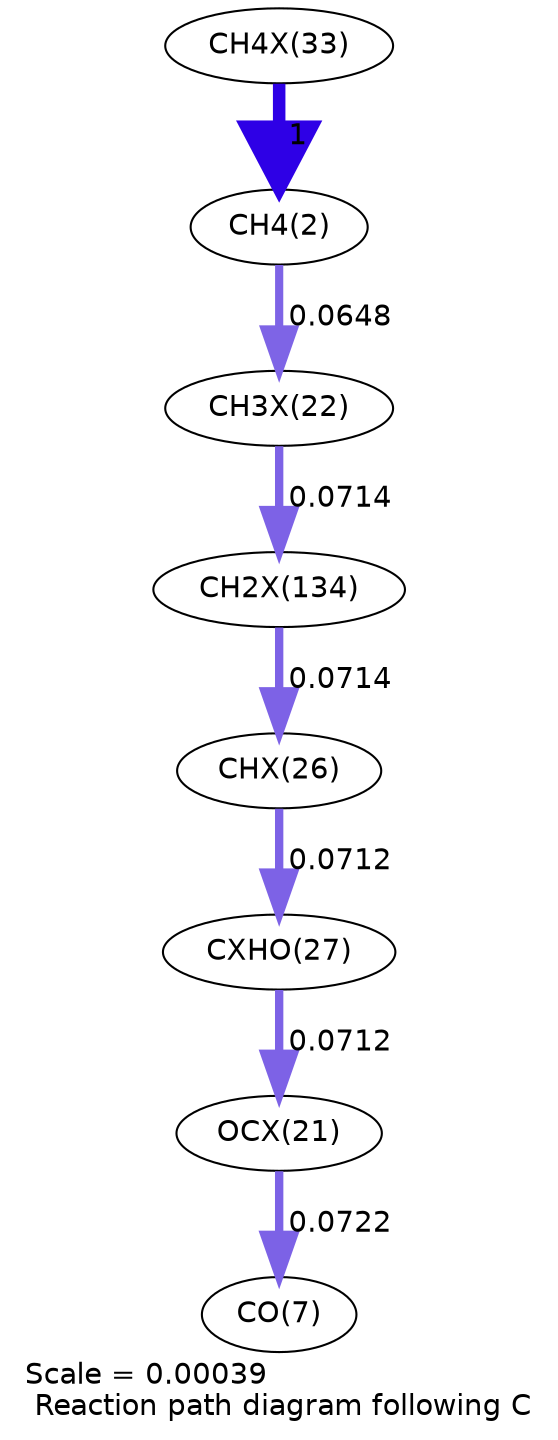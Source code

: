 digraph reaction_paths {
center=1;
s31 -> s4[fontname="Helvetica", penwidth=6, arrowsize=3, color="0.7, 1.5, 0.9"
, label=" 1"];
s4 -> s25[fontname="Helvetica", penwidth=3.93, arrowsize=1.97, color="0.7, 0.565, 0.9"
, label=" 0.0648"];
s25 -> s36[fontname="Helvetica", penwidth=4.01, arrowsize=2, color="0.7, 0.571, 0.9"
, label=" 0.0714"];
s36 -> s29[fontname="Helvetica", penwidth=4.01, arrowsize=2, color="0.7, 0.571, 0.9"
, label=" 0.0714"];
s29 -> s30[fontname="Helvetica", penwidth=4.01, arrowsize=2, color="0.7, 0.571, 0.9"
, label=" 0.0712"];
s30 -> s24[fontname="Helvetica", penwidth=4.01, arrowsize=2, color="0.7, 0.571, 0.9"
, label=" 0.0712"];
s24 -> s9[fontname="Helvetica", penwidth=4.02, arrowsize=2.01, color="0.7, 0.572, 0.9"
, label=" 0.0722"];
s4 [ fontname="Helvetica", label="CH4(2)"];
s9 [ fontname="Helvetica", label="CO(7)"];
s24 [ fontname="Helvetica", label="OCX(21)"];
s25 [ fontname="Helvetica", label="CH3X(22)"];
s29 [ fontname="Helvetica", label="CHX(26)"];
s30 [ fontname="Helvetica", label="CXHO(27)"];
s31 [ fontname="Helvetica", label="CH4X(33)"];
s36 [ fontname="Helvetica", label="CH2X(134)"];
 label = "Scale = 0.00039\l Reaction path diagram following C";
 fontname = "Helvetica";
}
